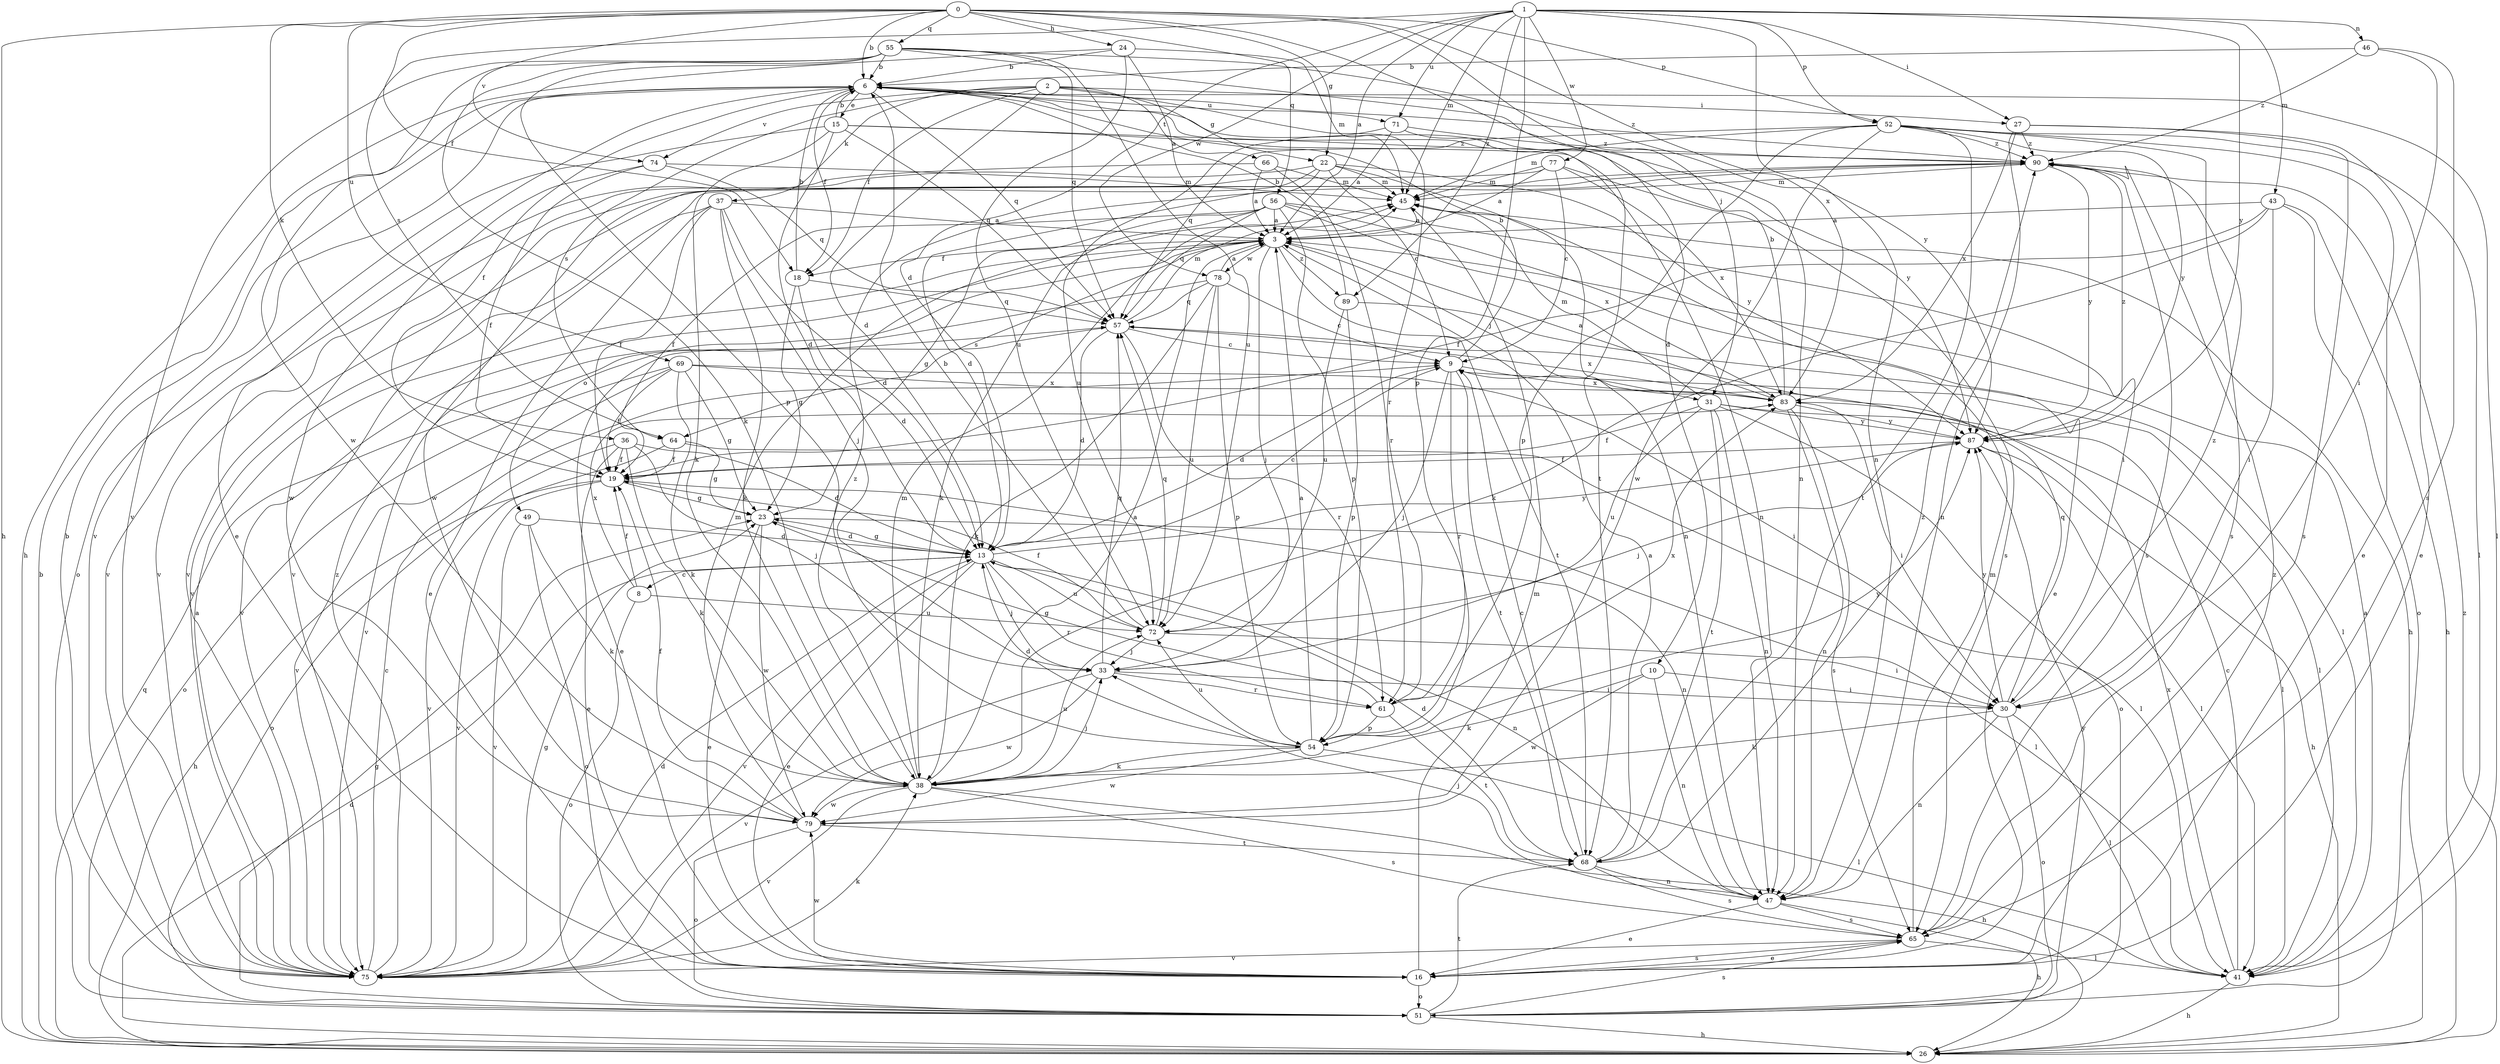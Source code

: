 strict digraph  {
0;
1;
2;
3;
6;
8;
9;
10;
13;
15;
16;
18;
19;
22;
23;
24;
26;
27;
30;
31;
33;
36;
37;
38;
41;
43;
45;
46;
47;
49;
51;
52;
54;
55;
56;
57;
61;
64;
65;
66;
68;
69;
71;
72;
74;
75;
77;
78;
79;
83;
87;
89;
90;
0 -> 6  [label=b];
0 -> 10  [label=d];
0 -> 18  [label=f];
0 -> 22  [label=g];
0 -> 24  [label=h];
0 -> 26  [label=h];
0 -> 31  [label=j];
0 -> 36  [label=k];
0 -> 52  [label=p];
0 -> 55  [label=q];
0 -> 56  [label=q];
0 -> 69  [label=u];
0 -> 74  [label=v];
0 -> 83  [label=x];
1 -> 3  [label=a];
1 -> 13  [label=d];
1 -> 27  [label=i];
1 -> 43  [label=m];
1 -> 45  [label=m];
1 -> 46  [label=n];
1 -> 47  [label=n];
1 -> 52  [label=p];
1 -> 54  [label=p];
1 -> 64  [label=s];
1 -> 71  [label=u];
1 -> 77  [label=w];
1 -> 78  [label=w];
1 -> 87  [label=y];
1 -> 89  [label=z];
2 -> 13  [label=d];
2 -> 18  [label=f];
2 -> 22  [label=g];
2 -> 27  [label=i];
2 -> 37  [label=k];
2 -> 61  [label=r];
2 -> 64  [label=s];
2 -> 66  [label=t];
2 -> 74  [label=v];
3 -> 18  [label=f];
3 -> 31  [label=j];
3 -> 33  [label=j];
3 -> 49  [label=o];
3 -> 64  [label=s];
3 -> 68  [label=t];
3 -> 75  [label=v];
3 -> 78  [label=w];
3 -> 89  [label=z];
6 -> 15  [label=e];
6 -> 16  [label=e];
6 -> 18  [label=f];
6 -> 19  [label=f];
6 -> 41  [label=l];
6 -> 57  [label=q];
6 -> 68  [label=t];
6 -> 71  [label=u];
6 -> 75  [label=v];
6 -> 90  [label=z];
8 -> 19  [label=f];
8 -> 51  [label=o];
8 -> 72  [label=u];
8 -> 83  [label=x];
9 -> 6  [label=b];
9 -> 13  [label=d];
9 -> 33  [label=j];
9 -> 41  [label=l];
9 -> 61  [label=r];
9 -> 68  [label=t];
9 -> 83  [label=x];
10 -> 30  [label=i];
10 -> 38  [label=k];
10 -> 47  [label=n];
10 -> 79  [label=w];
13 -> 8  [label=c];
13 -> 9  [label=c];
13 -> 16  [label=e];
13 -> 23  [label=g];
13 -> 33  [label=j];
13 -> 47  [label=n];
13 -> 61  [label=r];
13 -> 72  [label=u];
13 -> 75  [label=v];
13 -> 87  [label=y];
15 -> 6  [label=b];
15 -> 13  [label=d];
15 -> 38  [label=k];
15 -> 47  [label=n];
15 -> 51  [label=o];
15 -> 57  [label=q];
15 -> 90  [label=z];
16 -> 45  [label=m];
16 -> 51  [label=o];
16 -> 65  [label=s];
16 -> 79  [label=w];
16 -> 90  [label=z];
18 -> 6  [label=b];
18 -> 13  [label=d];
18 -> 23  [label=g];
18 -> 57  [label=q];
19 -> 23  [label=g];
19 -> 26  [label=h];
19 -> 47  [label=n];
19 -> 75  [label=v];
22 -> 9  [label=c];
22 -> 13  [label=d];
22 -> 45  [label=m];
22 -> 47  [label=n];
22 -> 75  [label=v];
22 -> 79  [label=w];
22 -> 87  [label=y];
23 -> 13  [label=d];
23 -> 16  [label=e];
23 -> 41  [label=l];
23 -> 79  [label=w];
24 -> 3  [label=a];
24 -> 6  [label=b];
24 -> 26  [label=h];
24 -> 45  [label=m];
24 -> 72  [label=u];
26 -> 6  [label=b];
26 -> 13  [label=d];
26 -> 57  [label=q];
26 -> 90  [label=z];
27 -> 16  [label=e];
27 -> 47  [label=n];
27 -> 65  [label=s];
27 -> 83  [label=x];
27 -> 90  [label=z];
30 -> 38  [label=k];
30 -> 41  [label=l];
30 -> 47  [label=n];
30 -> 51  [label=o];
30 -> 57  [label=q];
30 -> 87  [label=y];
30 -> 90  [label=z];
31 -> 19  [label=f];
31 -> 41  [label=l];
31 -> 45  [label=m];
31 -> 47  [label=n];
31 -> 51  [label=o];
31 -> 68  [label=t];
31 -> 72  [label=u];
31 -> 87  [label=y];
33 -> 30  [label=i];
33 -> 57  [label=q];
33 -> 61  [label=r];
33 -> 75  [label=v];
33 -> 79  [label=w];
36 -> 13  [label=d];
36 -> 16  [label=e];
36 -> 19  [label=f];
36 -> 33  [label=j];
36 -> 38  [label=k];
36 -> 51  [label=o];
37 -> 3  [label=a];
37 -> 13  [label=d];
37 -> 16  [label=e];
37 -> 19  [label=f];
37 -> 33  [label=j];
37 -> 38  [label=k];
37 -> 75  [label=v];
38 -> 3  [label=a];
38 -> 26  [label=h];
38 -> 33  [label=j];
38 -> 45  [label=m];
38 -> 65  [label=s];
38 -> 72  [label=u];
38 -> 75  [label=v];
38 -> 79  [label=w];
38 -> 90  [label=z];
41 -> 3  [label=a];
41 -> 9  [label=c];
41 -> 26  [label=h];
41 -> 83  [label=x];
43 -> 3  [label=a];
43 -> 19  [label=f];
43 -> 26  [label=h];
43 -> 30  [label=i];
43 -> 38  [label=k];
43 -> 51  [label=o];
45 -> 3  [label=a];
45 -> 26  [label=h];
46 -> 6  [label=b];
46 -> 30  [label=i];
46 -> 65  [label=s];
46 -> 90  [label=z];
47 -> 16  [label=e];
47 -> 26  [label=h];
47 -> 33  [label=j];
47 -> 65  [label=s];
49 -> 13  [label=d];
49 -> 38  [label=k];
49 -> 51  [label=o];
49 -> 75  [label=v];
51 -> 23  [label=g];
51 -> 26  [label=h];
51 -> 65  [label=s];
51 -> 68  [label=t];
51 -> 87  [label=y];
52 -> 16  [label=e];
52 -> 41  [label=l];
52 -> 45  [label=m];
52 -> 54  [label=p];
52 -> 57  [label=q];
52 -> 65  [label=s];
52 -> 68  [label=t];
52 -> 79  [label=w];
52 -> 87  [label=y];
52 -> 90  [label=z];
54 -> 3  [label=a];
54 -> 13  [label=d];
54 -> 38  [label=k];
54 -> 41  [label=l];
54 -> 72  [label=u];
54 -> 79  [label=w];
54 -> 87  [label=y];
55 -> 6  [label=b];
55 -> 38  [label=k];
55 -> 47  [label=n];
55 -> 54  [label=p];
55 -> 57  [label=q];
55 -> 72  [label=u];
55 -> 75  [label=v];
55 -> 79  [label=w];
55 -> 87  [label=y];
56 -> 3  [label=a];
56 -> 16  [label=e];
56 -> 19  [label=f];
56 -> 23  [label=g];
56 -> 30  [label=i];
56 -> 38  [label=k];
56 -> 54  [label=p];
56 -> 57  [label=q];
56 -> 83  [label=x];
57 -> 9  [label=c];
57 -> 13  [label=d];
57 -> 16  [label=e];
57 -> 45  [label=m];
57 -> 61  [label=r];
57 -> 83  [label=x];
61 -> 23  [label=g];
61 -> 54  [label=p];
61 -> 68  [label=t];
61 -> 83  [label=x];
64 -> 19  [label=f];
64 -> 23  [label=g];
64 -> 41  [label=l];
64 -> 75  [label=v];
65 -> 16  [label=e];
65 -> 41  [label=l];
65 -> 45  [label=m];
65 -> 75  [label=v];
66 -> 3  [label=a];
66 -> 45  [label=m];
66 -> 61  [label=r];
66 -> 75  [label=v];
68 -> 3  [label=a];
68 -> 9  [label=c];
68 -> 13  [label=d];
68 -> 47  [label=n];
68 -> 65  [label=s];
68 -> 90  [label=z];
69 -> 19  [label=f];
69 -> 23  [label=g];
69 -> 30  [label=i];
69 -> 38  [label=k];
69 -> 51  [label=o];
69 -> 75  [label=v];
69 -> 83  [label=x];
71 -> 3  [label=a];
71 -> 72  [label=u];
71 -> 87  [label=y];
71 -> 90  [label=z];
72 -> 6  [label=b];
72 -> 19  [label=f];
72 -> 30  [label=i];
72 -> 33  [label=j];
72 -> 57  [label=q];
74 -> 19  [label=f];
74 -> 45  [label=m];
74 -> 57  [label=q];
74 -> 79  [label=w];
75 -> 3  [label=a];
75 -> 6  [label=b];
75 -> 9  [label=c];
75 -> 13  [label=d];
75 -> 23  [label=g];
75 -> 38  [label=k];
75 -> 90  [label=z];
77 -> 3  [label=a];
77 -> 9  [label=c];
77 -> 45  [label=m];
77 -> 65  [label=s];
77 -> 75  [label=v];
77 -> 83  [label=x];
78 -> 3  [label=a];
78 -> 9  [label=c];
78 -> 38  [label=k];
78 -> 54  [label=p];
78 -> 57  [label=q];
78 -> 72  [label=u];
78 -> 75  [label=v];
79 -> 19  [label=f];
79 -> 45  [label=m];
79 -> 51  [label=o];
79 -> 68  [label=t];
83 -> 3  [label=a];
83 -> 6  [label=b];
83 -> 30  [label=i];
83 -> 47  [label=n];
83 -> 65  [label=s];
83 -> 87  [label=y];
87 -> 19  [label=f];
87 -> 26  [label=h];
87 -> 33  [label=j];
87 -> 41  [label=l];
87 -> 90  [label=z];
89 -> 6  [label=b];
89 -> 41  [label=l];
89 -> 54  [label=p];
89 -> 72  [label=u];
90 -> 45  [label=m];
90 -> 65  [label=s];
90 -> 75  [label=v];
90 -> 87  [label=y];
}
